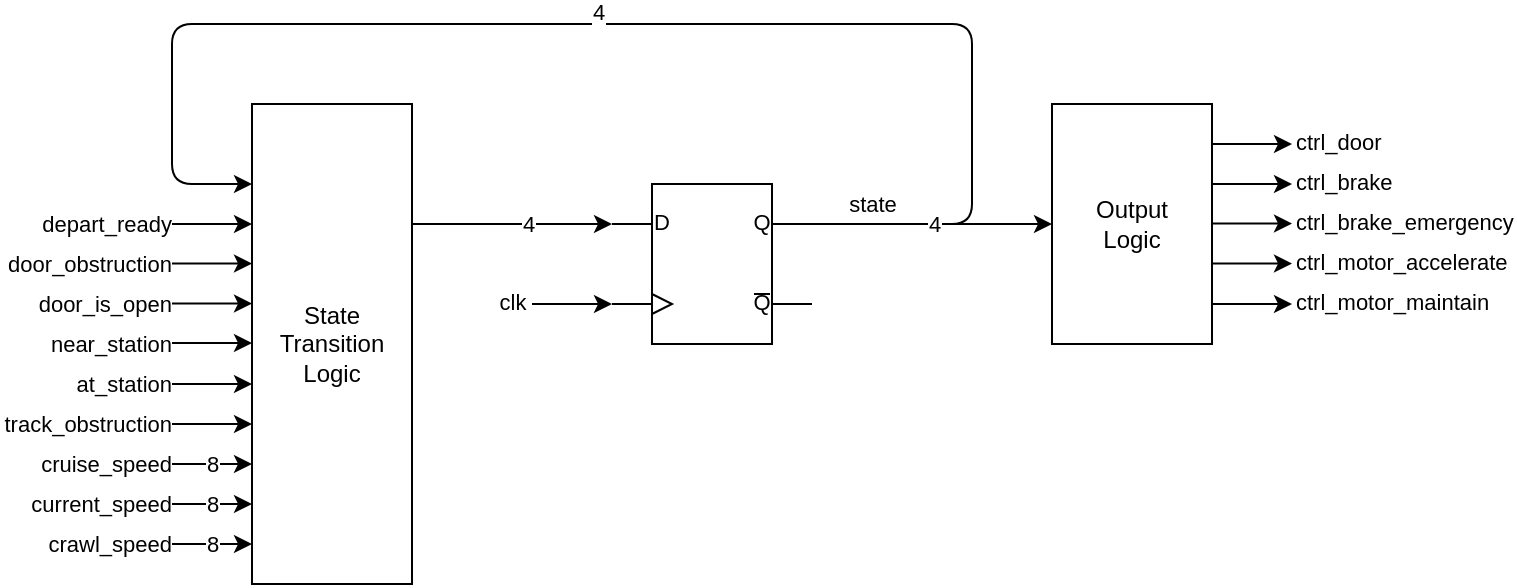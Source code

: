 <mxfile version="13.7.5" type="device"><diagram id="ZBTW5xS4N9a9GZw2mFbX" name="Page-1"><mxGraphModel dx="780" dy="1144" grid="1" gridSize="10" guides="1" tooltips="1" connect="1" arrows="1" fold="1" page="0" pageScale="1" pageWidth="850" pageHeight="1100" math="0" shadow="0"><root><mxCell id="0"/><mxCell id="1" parent="0"/><mxCell id="ZHzdai-_nyht68hXZ6nw-10" style="edgeStyle=orthogonalEdgeStyle;rounded=0;orthogonalLoop=1;jettySize=auto;html=1;exitX=1;exitY=0.25;exitDx=0;exitDy=0;exitPerimeter=0;entryX=0;entryY=0.5;entryDx=0;entryDy=0;" edge="1" parent="1" source="ZHzdai-_nyht68hXZ6nw-1" target="ZHzdai-_nyht68hXZ6nw-5"><mxGeometry relative="1" as="geometry"/></mxCell><mxCell id="ZHzdai-_nyht68hXZ6nw-12" value="state" style="edgeLabel;html=1;align=center;verticalAlign=middle;resizable=0;points=[];" vertex="1" connectable="0" parent="ZHzdai-_nyht68hXZ6nw-10"><mxGeometry x="-0.653" y="1" relative="1" as="geometry"><mxPoint x="9.17" y="-9" as="offset"/></mxGeometry></mxCell><mxCell id="ZHzdai-_nyht68hXZ6nw-1" value="" style="verticalLabelPosition=bottom;shadow=0;dashed=0;align=center;html=1;verticalAlign=top;shape=mxgraph.electrical.logic_gates.d_type_flip-flop;" vertex="1" parent="1"><mxGeometry x="380" y="440" width="100" height="80" as="geometry"/></mxCell><mxCell id="ZHzdai-_nyht68hXZ6nw-7" style="edgeStyle=orthogonalEdgeStyle;rounded=0;orthogonalLoop=1;jettySize=auto;html=1;entryX=0;entryY=0.25;entryDx=0;entryDy=0;entryPerimeter=0;" edge="1" parent="1" source="ZHzdai-_nyht68hXZ6nw-4" target="ZHzdai-_nyht68hXZ6nw-1"><mxGeometry relative="1" as="geometry"><Array as="points"><mxPoint x="320" y="460"/><mxPoint x="320" y="460"/></Array></mxGeometry></mxCell><mxCell id="ZHzdai-_nyht68hXZ6nw-46" value="4" style="edgeLabel;html=1;align=center;verticalAlign=middle;resizable=0;points=[];" vertex="1" connectable="0" parent="ZHzdai-_nyht68hXZ6nw-7"><mxGeometry x="0.149" relative="1" as="geometry"><mxPoint as="offset"/></mxGeometry></mxCell><mxCell id="ZHzdai-_nyht68hXZ6nw-4" value="State Transition Logic" style="rounded=0;whiteSpace=wrap;html=1;" vertex="1" parent="1"><mxGeometry x="200" y="400" width="80" height="240" as="geometry"/></mxCell><mxCell id="ZHzdai-_nyht68hXZ6nw-5" value="Output&lt;br&gt;Logic" style="rounded=0;whiteSpace=wrap;html=1;" vertex="1" parent="1"><mxGeometry x="600" y="400" width="80" height="120" as="geometry"/></mxCell><mxCell id="ZHzdai-_nyht68hXZ6nw-9" value="" style="endArrow=classic;html=1;" edge="1" parent="1"><mxGeometry width="50" height="50" relative="1" as="geometry"><mxPoint x="340" y="500" as="sourcePoint"/><mxPoint x="380" y="500" as="targetPoint"/></mxGeometry></mxCell><mxCell id="ZHzdai-_nyht68hXZ6nw-13" value="clk" style="edgeLabel;html=1;align=center;verticalAlign=middle;resizable=0;points=[];" vertex="1" connectable="0" parent="ZHzdai-_nyht68hXZ6nw-9"><mxGeometry x="-0.5" y="1" relative="1" as="geometry"><mxPoint x="-20" as="offset"/></mxGeometry></mxCell><mxCell id="ZHzdai-_nyht68hXZ6nw-11" value="" style="endArrow=classic;html=1;" edge="1" parent="1"><mxGeometry width="50" height="50" relative="1" as="geometry"><mxPoint x="540" y="460" as="sourcePoint"/><mxPoint x="200" y="440" as="targetPoint"/><Array as="points"><mxPoint x="560" y="460"/><mxPoint x="560" y="360"/><mxPoint x="160" y="360"/><mxPoint x="160" y="440"/></Array></mxGeometry></mxCell><mxCell id="ZHzdai-_nyht68hXZ6nw-14" value="" style="endArrow=classic;html=1;" edge="1" parent="1"><mxGeometry width="50" height="50" relative="1" as="geometry"><mxPoint x="680" y="420" as="sourcePoint"/><mxPoint x="720" y="420" as="targetPoint"/></mxGeometry></mxCell><mxCell id="ZHzdai-_nyht68hXZ6nw-15" value="ctrl_door" style="edgeLabel;html=1;align=left;verticalAlign=middle;resizable=0;points=[];" vertex="1" connectable="0" parent="ZHzdai-_nyht68hXZ6nw-14"><mxGeometry x="0.376" y="1" relative="1" as="geometry"><mxPoint x="12.38" as="offset"/></mxGeometry></mxCell><mxCell id="ZHzdai-_nyht68hXZ6nw-16" value="" style="endArrow=classic;html=1;" edge="1" parent="1"><mxGeometry width="50" height="50" relative="1" as="geometry"><mxPoint x="680" y="440" as="sourcePoint"/><mxPoint x="720" y="440" as="targetPoint"/></mxGeometry></mxCell><mxCell id="ZHzdai-_nyht68hXZ6nw-17" value="ctrl_brake" style="edgeLabel;html=1;align=left;verticalAlign=middle;resizable=0;points=[];" vertex="1" connectable="0" parent="ZHzdai-_nyht68hXZ6nw-16"><mxGeometry x="0.376" y="1" relative="1" as="geometry"><mxPoint x="12.38" as="offset"/></mxGeometry></mxCell><mxCell id="ZHzdai-_nyht68hXZ6nw-18" value="" style="endArrow=classic;html=1;" edge="1" parent="1"><mxGeometry width="50" height="50" relative="1" as="geometry"><mxPoint x="680" y="459.76" as="sourcePoint"/><mxPoint x="720" y="459.76" as="targetPoint"/></mxGeometry></mxCell><mxCell id="ZHzdai-_nyht68hXZ6nw-19" value="ctrl_brake_emergency" style="edgeLabel;html=1;align=left;verticalAlign=middle;resizable=0;points=[];" vertex="1" connectable="0" parent="ZHzdai-_nyht68hXZ6nw-18"><mxGeometry x="0.376" y="1" relative="1" as="geometry"><mxPoint x="12.38" as="offset"/></mxGeometry></mxCell><mxCell id="ZHzdai-_nyht68hXZ6nw-20" value="" style="endArrow=classic;html=1;" edge="1" parent="1"><mxGeometry width="50" height="50" relative="1" as="geometry"><mxPoint x="680" y="479.76" as="sourcePoint"/><mxPoint x="720" y="479.76" as="targetPoint"/></mxGeometry></mxCell><mxCell id="ZHzdai-_nyht68hXZ6nw-21" value="ctrl_motor_accelerate" style="edgeLabel;html=1;align=left;verticalAlign=middle;resizable=0;points=[];" vertex="1" connectable="0" parent="ZHzdai-_nyht68hXZ6nw-20"><mxGeometry x="0.376" y="1" relative="1" as="geometry"><mxPoint x="12.38" as="offset"/></mxGeometry></mxCell><mxCell id="ZHzdai-_nyht68hXZ6nw-22" value="" style="endArrow=classic;html=1;" edge="1" parent="1"><mxGeometry width="50" height="50" relative="1" as="geometry"><mxPoint x="680" y="500" as="sourcePoint"/><mxPoint x="720" y="500" as="targetPoint"/></mxGeometry></mxCell><mxCell id="ZHzdai-_nyht68hXZ6nw-23" value="ctrl_motor_maintain" style="edgeLabel;html=1;align=left;verticalAlign=middle;resizable=0;points=[];" vertex="1" connectable="0" parent="ZHzdai-_nyht68hXZ6nw-22"><mxGeometry x="0.376" y="1" relative="1" as="geometry"><mxPoint x="12.38" as="offset"/></mxGeometry></mxCell><mxCell id="ZHzdai-_nyht68hXZ6nw-24" value="" style="endArrow=classic;html=1;" edge="1" parent="1"><mxGeometry width="50" height="50" relative="1" as="geometry"><mxPoint x="160" y="460" as="sourcePoint"/><mxPoint x="200" y="460" as="targetPoint"/></mxGeometry></mxCell><mxCell id="ZHzdai-_nyht68hXZ6nw-25" value="depart_ready" style="edgeLabel;html=1;align=right;verticalAlign=middle;resizable=0;points=[];" vertex="1" connectable="0" parent="ZHzdai-_nyht68hXZ6nw-24"><mxGeometry x="0.271" relative="1" as="geometry"><mxPoint x="-25.35" as="offset"/></mxGeometry></mxCell><mxCell id="ZHzdai-_nyht68hXZ6nw-26" value="" style="endArrow=classic;html=1;" edge="1" parent="1"><mxGeometry width="50" height="50" relative="1" as="geometry"><mxPoint x="160" y="479.76" as="sourcePoint"/><mxPoint x="200" y="479.76" as="targetPoint"/></mxGeometry></mxCell><mxCell id="ZHzdai-_nyht68hXZ6nw-27" value="door_obstruction" style="edgeLabel;html=1;align=right;verticalAlign=middle;resizable=0;points=[];" vertex="1" connectable="0" parent="ZHzdai-_nyht68hXZ6nw-26"><mxGeometry x="0.271" relative="1" as="geometry"><mxPoint x="-25.35" as="offset"/></mxGeometry></mxCell><mxCell id="ZHzdai-_nyht68hXZ6nw-28" value="" style="endArrow=classic;html=1;" edge="1" parent="1"><mxGeometry width="50" height="50" relative="1" as="geometry"><mxPoint x="160" y="519.52" as="sourcePoint"/><mxPoint x="200" y="519.52" as="targetPoint"/></mxGeometry></mxCell><mxCell id="ZHzdai-_nyht68hXZ6nw-29" value="near_station" style="edgeLabel;html=1;align=right;verticalAlign=middle;resizable=0;points=[];" vertex="1" connectable="0" parent="ZHzdai-_nyht68hXZ6nw-28"><mxGeometry x="0.271" relative="1" as="geometry"><mxPoint x="-25.35" as="offset"/></mxGeometry></mxCell><mxCell id="ZHzdai-_nyht68hXZ6nw-30" value="" style="endArrow=classic;html=1;" edge="1" parent="1"><mxGeometry width="50" height="50" relative="1" as="geometry"><mxPoint x="160" y="499.76" as="sourcePoint"/><mxPoint x="200" y="499.76" as="targetPoint"/></mxGeometry></mxCell><mxCell id="ZHzdai-_nyht68hXZ6nw-31" value="door_is_open" style="edgeLabel;html=1;align=right;verticalAlign=middle;resizable=0;points=[];" vertex="1" connectable="0" parent="ZHzdai-_nyht68hXZ6nw-30"><mxGeometry x="0.271" relative="1" as="geometry"><mxPoint x="-25.35" as="offset"/></mxGeometry></mxCell><mxCell id="ZHzdai-_nyht68hXZ6nw-32" value="" style="endArrow=classic;html=1;" edge="1" parent="1"><mxGeometry width="50" height="50" relative="1" as="geometry"><mxPoint x="160" y="540" as="sourcePoint"/><mxPoint x="200" y="540" as="targetPoint"/></mxGeometry></mxCell><mxCell id="ZHzdai-_nyht68hXZ6nw-33" value="at_station" style="edgeLabel;html=1;align=right;verticalAlign=middle;resizable=0;points=[];" vertex="1" connectable="0" parent="ZHzdai-_nyht68hXZ6nw-32"><mxGeometry x="0.271" relative="1" as="geometry"><mxPoint x="-25.35" as="offset"/></mxGeometry></mxCell><mxCell id="ZHzdai-_nyht68hXZ6nw-34" value="" style="endArrow=classic;html=1;" edge="1" parent="1"><mxGeometry width="50" height="50" relative="1" as="geometry"><mxPoint x="160" y="560" as="sourcePoint"/><mxPoint x="200" y="560" as="targetPoint"/></mxGeometry></mxCell><mxCell id="ZHzdai-_nyht68hXZ6nw-35" value="track_obstruction" style="edgeLabel;html=1;align=right;verticalAlign=middle;resizable=0;points=[];" vertex="1" connectable="0" parent="ZHzdai-_nyht68hXZ6nw-34"><mxGeometry x="0.271" relative="1" as="geometry"><mxPoint x="-25.35" as="offset"/></mxGeometry></mxCell><mxCell id="ZHzdai-_nyht68hXZ6nw-36" value="" style="endArrow=classic;html=1;" edge="1" parent="1"><mxGeometry width="50" height="50" relative="1" as="geometry"><mxPoint x="160" y="580" as="sourcePoint"/><mxPoint x="200" y="580" as="targetPoint"/></mxGeometry></mxCell><mxCell id="ZHzdai-_nyht68hXZ6nw-37" value="cruise_speed" style="edgeLabel;html=1;align=right;verticalAlign=middle;resizable=0;points=[];" vertex="1" connectable="0" parent="ZHzdai-_nyht68hXZ6nw-36"><mxGeometry x="0.271" relative="1" as="geometry"><mxPoint x="-25.35" as="offset"/></mxGeometry></mxCell><mxCell id="ZHzdai-_nyht68hXZ6nw-42" value="8" style="edgeLabel;html=1;align=center;verticalAlign=middle;resizable=0;points=[];" vertex="1" connectable="0" parent="ZHzdai-_nyht68hXZ6nw-36"><mxGeometry x="0.276" relative="1" as="geometry"><mxPoint x="-5.58" as="offset"/></mxGeometry></mxCell><mxCell id="ZHzdai-_nyht68hXZ6nw-38" value="" style="endArrow=classic;html=1;" edge="1" parent="1"><mxGeometry width="50" height="50" relative="1" as="geometry"><mxPoint x="160" y="600" as="sourcePoint"/><mxPoint x="200" y="600" as="targetPoint"/></mxGeometry></mxCell><mxCell id="ZHzdai-_nyht68hXZ6nw-39" value="current_speed" style="edgeLabel;html=1;align=right;verticalAlign=middle;resizable=0;points=[];" vertex="1" connectable="0" parent="ZHzdai-_nyht68hXZ6nw-38"><mxGeometry x="0.271" relative="1" as="geometry"><mxPoint x="-25.35" as="offset"/></mxGeometry></mxCell><mxCell id="ZHzdai-_nyht68hXZ6nw-40" value="" style="endArrow=classic;html=1;" edge="1" parent="1"><mxGeometry width="50" height="50" relative="1" as="geometry"><mxPoint x="160" y="620" as="sourcePoint"/><mxPoint x="200" y="620" as="targetPoint"/></mxGeometry></mxCell><mxCell id="ZHzdai-_nyht68hXZ6nw-41" value="crawl_speed" style="edgeLabel;html=1;align=right;verticalAlign=middle;resizable=0;points=[];" vertex="1" connectable="0" parent="ZHzdai-_nyht68hXZ6nw-40"><mxGeometry x="0.271" relative="1" as="geometry"><mxPoint x="-25.35" as="offset"/></mxGeometry></mxCell><mxCell id="ZHzdai-_nyht68hXZ6nw-44" value="8" style="edgeLabel;html=1;align=center;verticalAlign=middle;resizable=0;points=[];" vertex="1" connectable="0" parent="1"><mxGeometry x="180.001" y="600" as="geometry"/></mxCell><mxCell id="ZHzdai-_nyht68hXZ6nw-45" value="8" style="edgeLabel;html=1;align=center;verticalAlign=middle;resizable=0;points=[];" vertex="1" connectable="0" parent="1"><mxGeometry x="180.001" y="620" as="geometry"/></mxCell><mxCell id="ZHzdai-_nyht68hXZ6nw-47" value="4" style="edgeLabel;html=1;align=center;verticalAlign=middle;resizable=0;points=[];" vertex="1" connectable="0" parent="1"><mxGeometry x="360.004" y="470" as="geometry"><mxPoint x="181" y="-10" as="offset"/></mxGeometry></mxCell><mxCell id="ZHzdai-_nyht68hXZ6nw-48" value="4" style="edgeLabel;html=1;align=center;verticalAlign=middle;resizable=0;points=[];" vertex="1" connectable="0" parent="1"><mxGeometry x="360.004" y="470" as="geometry"><mxPoint x="13" y="-116" as="offset"/></mxGeometry></mxCell></root></mxGraphModel></diagram></mxfile>
